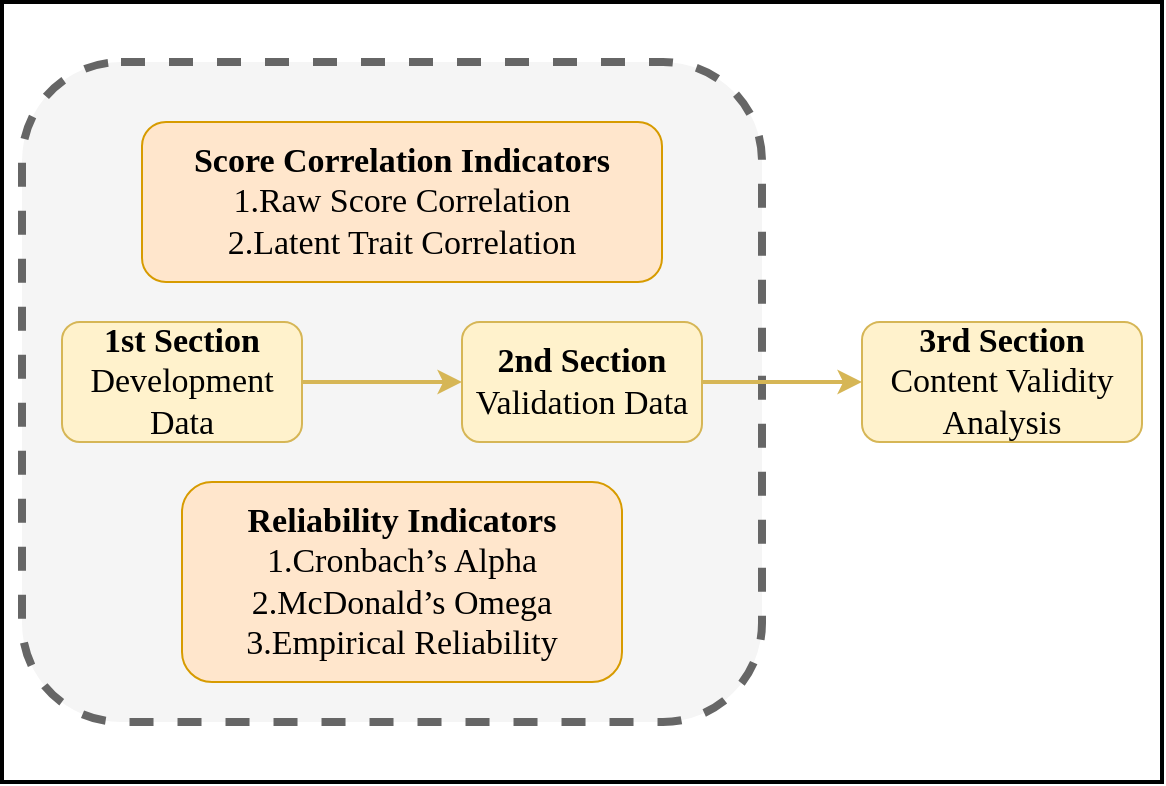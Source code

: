 <mxfile version="24.7.14">
  <diagram name="Page-1" id="5EE4N8qnl_aWUZX5upyI">
    <mxGraphModel dx="966" dy="650" grid="1" gridSize="10" guides="1" tooltips="1" connect="1" arrows="1" fold="1" page="1" pageScale="1" pageWidth="827" pageHeight="1169" math="0" shadow="0">
      <root>
        <mxCell id="0" />
        <mxCell id="1" parent="0" />
        <mxCell id="vKLG3h4MlHxi54sxKqWG-1" value="" style="rounded=0;whiteSpace=wrap;html=1;strokeWidth=2;" vertex="1" parent="1">
          <mxGeometry x="60" y="110" width="580" height="390" as="geometry" />
        </mxCell>
        <mxCell id="s8MXRqdVffT5w0hsrJ6m-7" value="" style="rounded=1;whiteSpace=wrap;html=1;dashed=1;strokeWidth=4;strokeColor=#666666;fillColor=#f5f5f5;fontColor=#333333;fontSize=17;" parent="1" vertex="1">
          <mxGeometry x="70" y="140" width="370" height="330" as="geometry" />
        </mxCell>
        <mxCell id="s8MXRqdVffT5w0hsrJ6m-1" value="&lt;div style=&quot;font-size: 17px;&quot;&gt;&lt;br style=&quot;font-size: 17px;&quot;&gt;&lt;/div&gt;&lt;span lang=&quot;EN-US&quot; style=&quot;font-family: &amp;quot;Times New Roman&amp;quot;, serif; font-size: 17px;&quot;&gt;&lt;div style=&quot;font-size: 17px;&quot;&gt;&lt;span style=&quot;background-color: initial; font-size: 17px;&quot;&gt;&lt;b style=&quot;font-size: 17px;&quot;&gt;&lt;font style=&quot;font-size: 17px;&quot;&gt;Score Correlation Indicators&lt;/font&gt;&lt;/b&gt;&lt;/span&gt;&lt;/div&gt;&lt;/span&gt;&lt;div style=&quot;font-size: 17px;&quot;&gt;&lt;font face=&quot;Times New Roman, serif&quot; style=&quot;font-size: 17px;&quot;&gt;&lt;span style=&quot;font-size: 17px;&quot;&gt;1.Raw Score Correlation&lt;/span&gt;&lt;/font&gt;&lt;/div&gt;&lt;div style=&quot;font-size: 17px;&quot;&gt;&lt;div style=&quot;font-size: 17px;&quot;&gt;&lt;span style=&quot;font-size: 17px; font-family: &amp;quot;Times New Roman&amp;quot;, serif; background-color: initial;&quot;&gt;2.Latent Trait Correlation&lt;/span&gt;&lt;/div&gt;&lt;div style=&quot;font-size: 17px;&quot;&gt;&lt;br style=&quot;font-size: 17px;&quot;&gt;&lt;/div&gt;&lt;/div&gt;" style="rounded=1;whiteSpace=wrap;html=1;align=center;fillColor=#ffe6cc;strokeColor=#d79b00;fontSize=17;" parent="1" vertex="1">
          <mxGeometry x="130" y="170" width="260" height="80" as="geometry" />
        </mxCell>
        <mxCell id="s8MXRqdVffT5w0hsrJ6m-4" value="" style="edgeStyle=orthogonalEdgeStyle;rounded=0;orthogonalLoop=1;jettySize=auto;html=1;fontFamily=Times New Roman;fontSize=17;fillColor=#fff2cc;strokeColor=#d6b656;strokeWidth=2;" parent="1" source="s8MXRqdVffT5w0hsrJ6m-2" target="s8MXRqdVffT5w0hsrJ6m-3" edge="1">
          <mxGeometry relative="1" as="geometry" />
        </mxCell>
        <mxCell id="s8MXRqdVffT5w0hsrJ6m-2" value="&lt;div style=&quot;font-size: 17px;&quot;&gt;&lt;b style=&quot;font-size: 17px;&quot;&gt;1st Section&lt;/b&gt;&lt;/div&gt;Development Data" style="rounded=1;whiteSpace=wrap;html=1;fontFamily=Times New Roman;fontSize=17;fillColor=#fff2cc;strokeColor=#d6b656;" parent="1" vertex="1">
          <mxGeometry x="90" y="270" width="120" height="60" as="geometry" />
        </mxCell>
        <mxCell id="s8MXRqdVffT5w0hsrJ6m-6" value="" style="edgeStyle=orthogonalEdgeStyle;rounded=0;orthogonalLoop=1;jettySize=auto;html=1;fontFamily=Times New Roman;fontSize=17;fillColor=#fff2cc;strokeColor=#d6b656;strokeWidth=2;" parent="1" source="s8MXRqdVffT5w0hsrJ6m-3" target="s8MXRqdVffT5w0hsrJ6m-5" edge="1">
          <mxGeometry relative="1" as="geometry" />
        </mxCell>
        <mxCell id="s8MXRqdVffT5w0hsrJ6m-3" value="&lt;b style=&quot;font-size: 17px;&quot;&gt;2nd Section&lt;/b&gt;&lt;br style=&quot;font-size: 17px;&quot;&gt;Validation Data" style="whiteSpace=wrap;html=1;rounded=1;fontFamily=Times New Roman;fontSize=17;fillColor=#fff2cc;strokeColor=#d6b656;" parent="1" vertex="1">
          <mxGeometry x="290" y="270" width="120" height="60" as="geometry" />
        </mxCell>
        <mxCell id="s8MXRqdVffT5w0hsrJ6m-5" value="&lt;div style=&quot;font-size: 17px;&quot;&gt;&lt;b style=&quot;font-size: 17px;&quot;&gt;3rd Section&lt;/b&gt;&lt;/div&gt;Content Validity Analysis" style="whiteSpace=wrap;html=1;rounded=1;fontFamily=Times New Roman;fontSize=17;fillColor=#fff2cc;strokeColor=#d6b656;" parent="1" vertex="1">
          <mxGeometry x="490" y="270" width="140" height="60" as="geometry" />
        </mxCell>
        <mxCell id="s8MXRqdVffT5w0hsrJ6m-8" value="&lt;b style=&quot;font-size: 17px;&quot;&gt;Reliability Indicators&lt;/b&gt;&lt;br style=&quot;font-size: 17px;&quot;&gt;1.&lt;span style=&quot;background-color: initial; font-size: 17px;&quot;&gt;Cronbach’s Alpha&lt;/span&gt;&lt;div style=&quot;font-size: 17px;&quot;&gt;&lt;span lang=&quot;EN-US&quot; style=&quot;font-size: 17px;&quot;&gt;2.McDonald’s Omega&lt;/span&gt;&lt;/div&gt;&lt;div style=&quot;font-size: 17px;&quot;&gt;&lt;font style=&quot;font-size: 17px;&quot;&gt;&lt;span style=&quot;font-size: 17px;&quot;&gt;3.Empirical Reliability&lt;/span&gt;&lt;/font&gt;&lt;/div&gt;" style="rounded=1;whiteSpace=wrap;html=1;fontSize=17;fontFamily=Times New Roman;fillColor=#ffe6cc;strokeColor=#d79b00;" parent="1" vertex="1">
          <mxGeometry x="150" y="350" width="220" height="100" as="geometry" />
        </mxCell>
      </root>
    </mxGraphModel>
  </diagram>
</mxfile>
